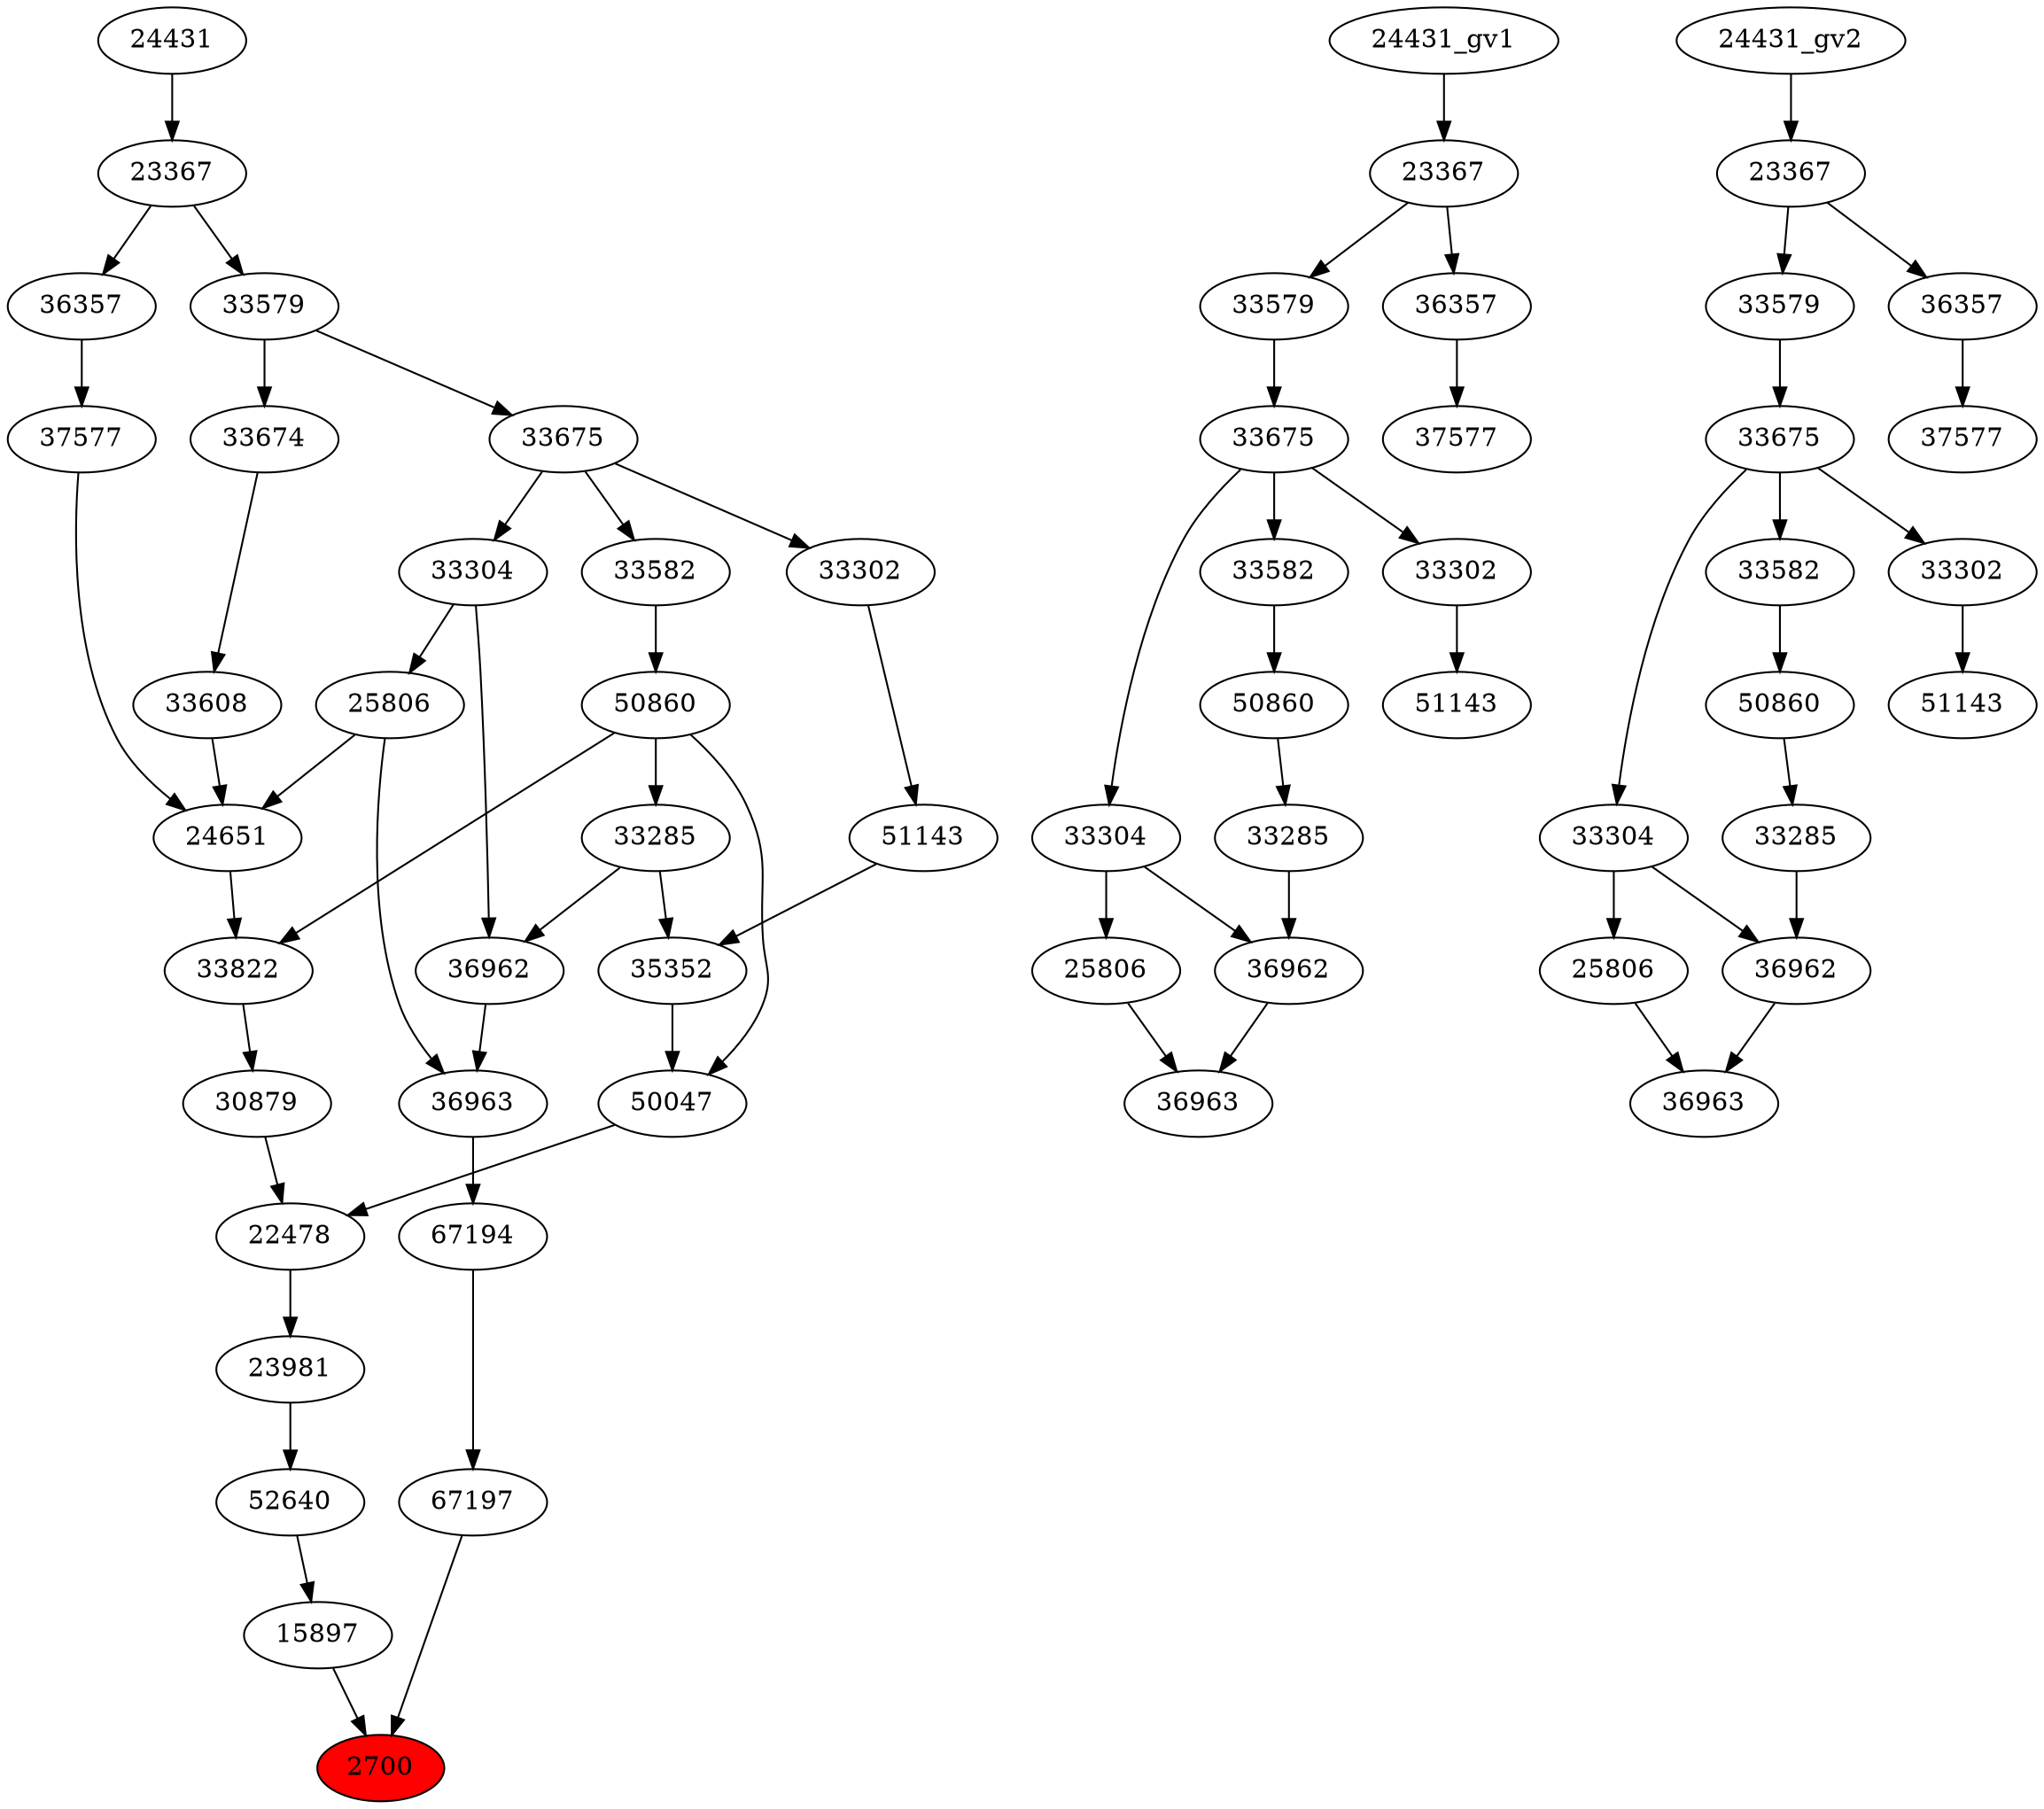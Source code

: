 strict digraph root {
	node [label="\N"];
	{
		node [fillcolor="",
			label="\N",
			style=""
		];
		2700		 [fillcolor=red,
			label=2700,
			style=filled];
		15897		 [label=15897];
		15897 -> 2700;
		67197		 [label=67197];
		67197 -> 2700;
		52640		 [label=52640];
		52640 -> 15897;
		67194		 [label=67194];
		67194 -> 67197;
		23981		 [label=23981];
		23981 -> 52640;
		36963		 [label=36963];
		36963 -> 67194;
		22478		 [label=22478];
		22478 -> 23981;
		36962		 [label=36962];
		36962 -> 36963;
		25806		 [label=25806];
		25806 -> 36963;
		24651		 [label=24651];
		25806 -> 24651;
		30879		 [label=30879];
		30879 -> 22478;
		50047		 [label=50047];
		50047 -> 22478;
		33285		 [label=33285];
		33285 -> 36962;
		35352		 [label=35352];
		33285 -> 35352;
		33304		 [label=33304];
		33304 -> 36962;
		33304 -> 25806;
		33822		 [label=33822];
		33822 -> 30879;
		35352 -> 50047;
		50860		 [label=50860];
		50860 -> 50047;
		50860 -> 33285;
		50860 -> 33822;
		33675		 [label=33675];
		33675 -> 33304;
		33582		 [label=33582];
		33675 -> 33582;
		33302		 [label=33302];
		33675 -> 33302;
		24651 -> 33822;
		51143		 [label=51143];
		51143 -> 35352;
		33582 -> 50860;
		33579		 [label=33579];
		33579 -> 33675;
		33674		 [label=33674];
		33579 -> 33674;
		33608		 [label=33608];
		33608 -> 24651;
		37577		 [label=37577];
		37577 -> 24651;
		33302 -> 51143;
		23367		 [label=23367];
		23367 -> 33579;
		36357		 [label=36357];
		23367 -> 36357;
		33674 -> 33608;
		36357 -> 37577;
		24431		 [label=24431];
		24431 -> 23367;
	}
	{
		node [label="\N"];
		"36963_gv1"		 [label=36963];
		"36962_gv1"		 [label=36962];
		"36962_gv1" -> "36963_gv1";
		"25806_gv1"		 [label=25806];
		"25806_gv1" -> "36963_gv1";
		"33285_gv1"		 [label=33285];
		"33285_gv1" -> "36962_gv1";
		"33304_gv1"		 [label=33304];
		"33304_gv1" -> "36962_gv1";
		"33304_gv1" -> "25806_gv1";
		"50860_gv1"		 [label=50860];
		"50860_gv1" -> "33285_gv1";
		"33675_gv1"		 [label=33675];
		"33675_gv1" -> "33304_gv1";
		"33582_gv1"		 [label=33582];
		"33675_gv1" -> "33582_gv1";
		"33302_gv1"		 [label=33302];
		"33675_gv1" -> "33302_gv1";
		"33582_gv1" -> "50860_gv1";
		"33579_gv1"		 [label=33579];
		"33579_gv1" -> "33675_gv1";
		"51143_gv1"		 [label=51143];
		"33302_gv1" -> "51143_gv1";
		"23367_gv1"		 [label=23367];
		"23367_gv1" -> "33579_gv1";
		"36357_gv1"		 [label=36357];
		"23367_gv1" -> "36357_gv1";
		"37577_gv1"		 [label=37577];
		"36357_gv1" -> "37577_gv1";
		"24431_gv1" -> "23367_gv1";
	}
	{
		node [label="\N"];
		"36963_gv2"		 [label=36963];
		"36962_gv2"		 [label=36962];
		"36962_gv2" -> "36963_gv2";
		"25806_gv2"		 [label=25806];
		"25806_gv2" -> "36963_gv2";
		"33285_gv2"		 [label=33285];
		"33285_gv2" -> "36962_gv2";
		"33304_gv2"		 [label=33304];
		"33304_gv2" -> "36962_gv2";
		"33304_gv2" -> "25806_gv2";
		"50860_gv2"		 [label=50860];
		"50860_gv2" -> "33285_gv2";
		"33675_gv2"		 [label=33675];
		"33675_gv2" -> "33304_gv2";
		"33582_gv2"		 [label=33582];
		"33675_gv2" -> "33582_gv2";
		"33302_gv2"		 [label=33302];
		"33675_gv2" -> "33302_gv2";
		"33582_gv2" -> "50860_gv2";
		"33579_gv2"		 [label=33579];
		"33579_gv2" -> "33675_gv2";
		"51143_gv2"		 [label=51143];
		"33302_gv2" -> "51143_gv2";
		"23367_gv2"		 [label=23367];
		"23367_gv2" -> "33579_gv2";
		"36357_gv2"		 [label=36357];
		"23367_gv2" -> "36357_gv2";
		"37577_gv2"		 [label=37577];
		"36357_gv2" -> "37577_gv2";
		"24431_gv2" -> "23367_gv2";
	}
}
